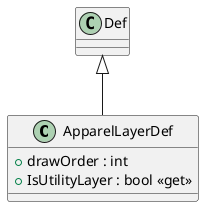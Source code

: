 @startuml
class ApparelLayerDef {
    + drawOrder : int
    + IsUtilityLayer : bool <<get>>
}
Def <|-- ApparelLayerDef
@enduml
